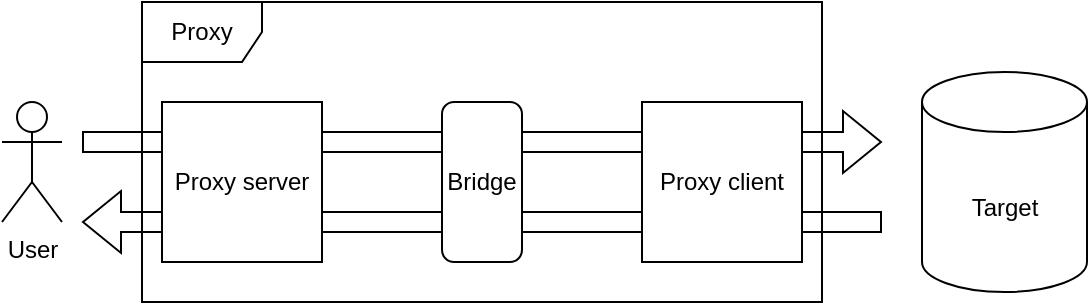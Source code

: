 <mxfile version="20.8.11" type="device"><diagram name="Page-1" id="1D_p1zGYEgQiH_d36ATi"><mxGraphModel dx="1434" dy="739" grid="1" gridSize="10" guides="1" tooltips="1" connect="1" arrows="1" fold="1" page="1" pageScale="1" pageWidth="850" pageHeight="1100" math="0" shadow="0"><root><mxCell id="0"/><mxCell id="1" parent="0"/><mxCell id="5vBWlKNDIjLtrRItBQmN-8" value="Proxy" style="shape=umlFrame;whiteSpace=wrap;html=1;" vertex="1" parent="1"><mxGeometry x="150" y="230" width="340" height="150" as="geometry"/></mxCell><mxCell id="5vBWlKNDIjLtrRItBQmN-1" value="User" style="shape=umlActor;verticalLabelPosition=bottom;verticalAlign=top;html=1;outlineConnect=0;" vertex="1" parent="1"><mxGeometry x="80" y="280" width="30" height="60" as="geometry"/></mxCell><mxCell id="5vBWlKNDIjLtrRItBQmN-2" value="" style="shape=flexArrow;endArrow=classic;html=1;rounded=0;" edge="1" parent="1"><mxGeometry width="50" height="50" relative="1" as="geometry"><mxPoint x="120" y="300" as="sourcePoint"/><mxPoint x="520" y="300" as="targetPoint"/></mxGeometry></mxCell><mxCell id="5vBWlKNDIjLtrRItBQmN-3" value="" style="shape=flexArrow;endArrow=classic;html=1;rounded=0;" edge="1" parent="1"><mxGeometry width="50" height="50" relative="1" as="geometry"><mxPoint x="520" y="340" as="sourcePoint"/><mxPoint x="120" y="340" as="targetPoint"/></mxGeometry></mxCell><mxCell id="5vBWlKNDIjLtrRItBQmN-4" value="Target" style="shape=cylinder3;whiteSpace=wrap;html=1;boundedLbl=1;backgroundOutline=1;size=15;" vertex="1" parent="1"><mxGeometry x="540" y="265" width="82.5" height="110" as="geometry"/></mxCell><mxCell id="5vBWlKNDIjLtrRItBQmN-5" value="Proxy server" style="rounded=0;whiteSpace=wrap;html=1;" vertex="1" parent="1"><mxGeometry x="160" y="280" width="80" height="80" as="geometry"/></mxCell><mxCell id="5vBWlKNDIjLtrRItBQmN-6" value="Proxy client" style="rounded=0;whiteSpace=wrap;html=1;" vertex="1" parent="1"><mxGeometry x="400" y="280" width="80" height="80" as="geometry"/></mxCell><mxCell id="5vBWlKNDIjLtrRItBQmN-7" value="Bridge" style="rounded=1;whiteSpace=wrap;html=1;" vertex="1" parent="1"><mxGeometry x="300" y="280" width="40" height="80" as="geometry"/></mxCell></root></mxGraphModel></diagram></mxfile>